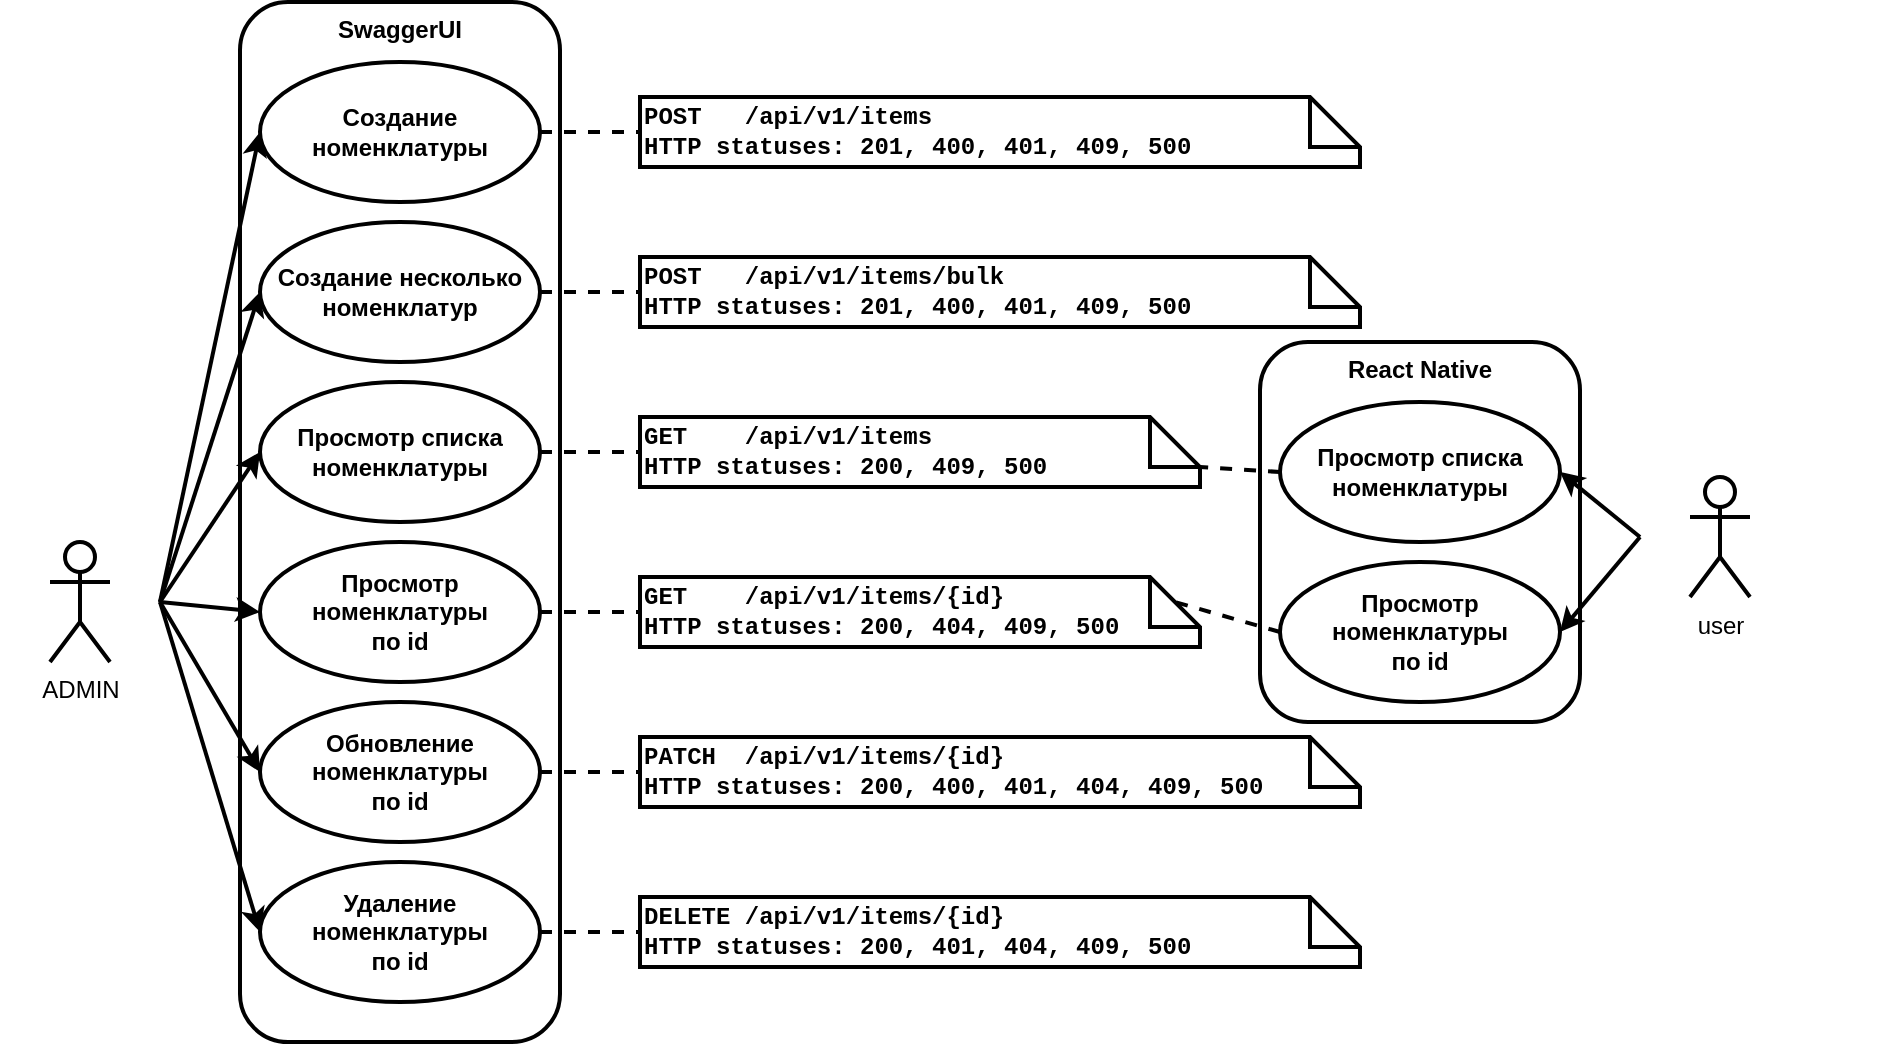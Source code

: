 <mxfile version="21.1.2" type="device">
  <diagram name="Page-1" id="-yQEPXlO2FQk3VNVWpFE">
    <mxGraphModel dx="1418" dy="828" grid="1" gridSize="10" guides="1" tooltips="1" connect="1" arrows="1" fold="1" page="1" pageScale="1" pageWidth="850" pageHeight="1100" math="0" shadow="0">
      <root>
        <mxCell id="0" />
        <mxCell id="1" parent="0" />
        <mxCell id="ty8Oa_61YEUr2Q36sO8U-11" value="&amp;nbsp;" style="html=1;whiteSpace=wrap;fillColor=none;strokeColor=none;" parent="1" vertex="1">
          <mxGeometry x="40" y="280" width="80" height="120" as="geometry" />
        </mxCell>
        <mxCell id="ty8Oa_61YEUr2Q36sO8U-4" value="SwaggerUI" style="html=1;whiteSpace=wrap;rounded=1;strokeWidth=2;fontStyle=1;verticalAlign=top;" parent="1" vertex="1">
          <mxGeometry x="160" y="40" width="160" height="520" as="geometry" />
        </mxCell>
        <mxCell id="ty8Oa_61YEUr2Q36sO8U-1" value="ADMIN" style="shape=umlActor;verticalLabelPosition=bottom;verticalAlign=top;html=1;fontStyle=0;strokeWidth=2;" parent="1" vertex="1">
          <mxGeometry x="65" y="310" width="30" height="60" as="geometry" />
        </mxCell>
        <mxCell id="ty8Oa_61YEUr2Q36sO8U-2" value="React Native" style="html=1;whiteSpace=wrap;rounded=1;strokeWidth=2;fontStyle=1;verticalAlign=top;" parent="1" vertex="1">
          <mxGeometry x="670" y="210" width="160" height="190" as="geometry" />
        </mxCell>
        <mxCell id="ty8Oa_61YEUr2Q36sO8U-30" style="rounded=0;orthogonalLoop=1;jettySize=auto;html=1;exitX=1;exitY=0.5;exitDx=0;exitDy=0;entryX=0;entryY=0.5;entryDx=0;entryDy=0;entryPerimeter=0;dashed=1;endArrow=none;endFill=0;strokeWidth=2;" parent="1" source="ty8Oa_61YEUr2Q36sO8U-3" target="ty8Oa_61YEUr2Q36sO8U-23" edge="1">
          <mxGeometry relative="1" as="geometry" />
        </mxCell>
        <mxCell id="ty8Oa_61YEUr2Q36sO8U-3" value="Создание несколько&lt;br&gt;номенклатур" style="ellipse;whiteSpace=wrap;html=1;strokeWidth=2;fontStyle=1" parent="1" vertex="1">
          <mxGeometry x="170" y="150" width="140" height="70" as="geometry" />
        </mxCell>
        <mxCell id="ty8Oa_61YEUr2Q36sO8U-31" style="rounded=0;orthogonalLoop=1;jettySize=auto;html=1;exitX=1;exitY=0.5;exitDx=0;exitDy=0;entryX=0;entryY=0.5;entryDx=0;entryDy=0;entryPerimeter=0;dashed=1;endArrow=none;endFill=0;strokeWidth=2;" parent="1" source="ty8Oa_61YEUr2Q36sO8U-5" target="ty8Oa_61YEUr2Q36sO8U-24" edge="1">
          <mxGeometry relative="1" as="geometry" />
        </mxCell>
        <mxCell id="ty8Oa_61YEUr2Q36sO8U-5" value="Просмотр списка номенклатуры" style="ellipse;whiteSpace=wrap;html=1;strokeWidth=2;fontStyle=1" parent="1" vertex="1">
          <mxGeometry x="170" y="230" width="140" height="70" as="geometry" />
        </mxCell>
        <mxCell id="fedwkJ3pUQnBemSIdSbc-8" style="rounded=0;orthogonalLoop=1;jettySize=auto;html=1;exitX=0;exitY=0.5;exitDx=0;exitDy=0;entryX=0;entryY=0;entryDx=280;entryDy=25;entryPerimeter=0;strokeWidth=2;dashed=1;endArrow=none;endFill=0;fontFamily=Courier New;" parent="1" source="ty8Oa_61YEUr2Q36sO8U-6" target="ty8Oa_61YEUr2Q36sO8U-24" edge="1">
          <mxGeometry relative="1" as="geometry">
            <mxPoint x="640" y="277.5" as="targetPoint" />
          </mxGeometry>
        </mxCell>
        <mxCell id="ty8Oa_61YEUr2Q36sO8U-6" value="Просмотр списка номенклатуры" style="ellipse;whiteSpace=wrap;html=1;strokeWidth=2;fontStyle=1" parent="1" vertex="1">
          <mxGeometry x="680" y="240" width="140" height="70" as="geometry" />
        </mxCell>
        <mxCell id="ty8Oa_61YEUr2Q36sO8U-32" style="rounded=0;orthogonalLoop=1;jettySize=auto;html=1;exitX=1;exitY=0.5;exitDx=0;exitDy=0;dashed=1;endArrow=none;endFill=0;strokeWidth=2;" parent="1" source="ty8Oa_61YEUr2Q36sO8U-7" target="ty8Oa_61YEUr2Q36sO8U-25" edge="1">
          <mxGeometry relative="1" as="geometry" />
        </mxCell>
        <mxCell id="ty8Oa_61YEUr2Q36sO8U-7" value="Просмотр номенклатуры&lt;br&gt;по id" style="ellipse;whiteSpace=wrap;html=1;strokeWidth=2;fontStyle=1" parent="1" vertex="1">
          <mxGeometry x="170" y="310" width="140" height="70" as="geometry" />
        </mxCell>
        <mxCell id="fedwkJ3pUQnBemSIdSbc-9" style="rounded=0;orthogonalLoop=1;jettySize=auto;html=1;exitX=0;exitY=0.5;exitDx=0;exitDy=0;strokeWidth=2;dashed=1;endArrow=none;endFill=0;fontFamily=Courier New;entryX=0;entryY=0;entryDx=267.5;entryDy=12.5;entryPerimeter=0;" parent="1" source="ty8Oa_61YEUr2Q36sO8U-8" target="ty8Oa_61YEUr2Q36sO8U-25" edge="1">
          <mxGeometry relative="1" as="geometry">
            <mxPoint x="640" y="350" as="targetPoint" />
          </mxGeometry>
        </mxCell>
        <mxCell id="ty8Oa_61YEUr2Q36sO8U-8" value="Просмотр номенклатуры&lt;br&gt;по id" style="ellipse;whiteSpace=wrap;html=1;strokeWidth=2;fontStyle=1" parent="1" vertex="1">
          <mxGeometry x="680" y="320" width="140" height="70" as="geometry" />
        </mxCell>
        <mxCell id="ty8Oa_61YEUr2Q36sO8U-33" style="rounded=0;orthogonalLoop=1;jettySize=auto;html=1;exitX=1;exitY=0.5;exitDx=0;exitDy=0;dashed=1;strokeWidth=2;endArrow=none;endFill=0;" parent="1" source="ty8Oa_61YEUr2Q36sO8U-9" target="ty8Oa_61YEUr2Q36sO8U-26" edge="1">
          <mxGeometry relative="1" as="geometry" />
        </mxCell>
        <mxCell id="ty8Oa_61YEUr2Q36sO8U-9" value="Обновление номенклатуры&lt;br&gt;по id" style="ellipse;whiteSpace=wrap;html=1;strokeWidth=2;fontStyle=1" parent="1" vertex="1">
          <mxGeometry x="170" y="390" width="140" height="70" as="geometry" />
        </mxCell>
        <mxCell id="ty8Oa_61YEUr2Q36sO8U-34" style="rounded=0;orthogonalLoop=1;jettySize=auto;html=1;exitX=1;exitY=0.5;exitDx=0;exitDy=0;entryX=0;entryY=0.5;entryDx=0;entryDy=0;entryPerimeter=0;dashed=1;endArrow=none;endFill=0;strokeWidth=2;" parent="1" source="ty8Oa_61YEUr2Q36sO8U-10" target="ty8Oa_61YEUr2Q36sO8U-27" edge="1">
          <mxGeometry relative="1" as="geometry" />
        </mxCell>
        <mxCell id="ty8Oa_61YEUr2Q36sO8U-10" value="Удаление номенклатуры&lt;br&gt;по id" style="ellipse;whiteSpace=wrap;html=1;strokeWidth=2;fontStyle=1" parent="1" vertex="1">
          <mxGeometry x="170" y="470" width="140" height="70" as="geometry" />
        </mxCell>
        <mxCell id="ty8Oa_61YEUr2Q36sO8U-16" style="rounded=0;orthogonalLoop=1;jettySize=auto;html=1;exitX=1;exitY=0.5;exitDx=0;exitDy=0;entryX=0;entryY=0.5;entryDx=0;entryDy=0;strokeWidth=2;" parent="1" source="ty8Oa_61YEUr2Q36sO8U-11" target="ty8Oa_61YEUr2Q36sO8U-3" edge="1">
          <mxGeometry relative="1" as="geometry" />
        </mxCell>
        <mxCell id="ty8Oa_61YEUr2Q36sO8U-17" style="rounded=0;orthogonalLoop=1;jettySize=auto;html=1;exitX=1;exitY=0.5;exitDx=0;exitDy=0;entryX=0;entryY=0.5;entryDx=0;entryDy=0;strokeWidth=2;" parent="1" source="ty8Oa_61YEUr2Q36sO8U-11" target="ty8Oa_61YEUr2Q36sO8U-5" edge="1">
          <mxGeometry relative="1" as="geometry" />
        </mxCell>
        <mxCell id="ty8Oa_61YEUr2Q36sO8U-18" style="rounded=0;orthogonalLoop=1;jettySize=auto;html=1;exitX=1;exitY=0.5;exitDx=0;exitDy=0;entryX=0;entryY=0.5;entryDx=0;entryDy=0;strokeWidth=2;" parent="1" source="ty8Oa_61YEUr2Q36sO8U-11" target="ty8Oa_61YEUr2Q36sO8U-7" edge="1">
          <mxGeometry relative="1" as="geometry" />
        </mxCell>
        <mxCell id="ty8Oa_61YEUr2Q36sO8U-19" style="rounded=0;orthogonalLoop=1;jettySize=auto;html=1;exitX=1;exitY=0.5;exitDx=0;exitDy=0;entryX=0;entryY=0.5;entryDx=0;entryDy=0;strokeWidth=2;" parent="1" source="ty8Oa_61YEUr2Q36sO8U-11" target="ty8Oa_61YEUr2Q36sO8U-9" edge="1">
          <mxGeometry relative="1" as="geometry" />
        </mxCell>
        <mxCell id="ty8Oa_61YEUr2Q36sO8U-20" style="rounded=0;orthogonalLoop=1;jettySize=auto;html=1;exitX=1;exitY=0.5;exitDx=0;exitDy=0;entryX=0;entryY=0.5;entryDx=0;entryDy=0;strokeWidth=2;" parent="1" source="ty8Oa_61YEUr2Q36sO8U-11" target="ty8Oa_61YEUr2Q36sO8U-10" edge="1">
          <mxGeometry relative="1" as="geometry" />
        </mxCell>
        <mxCell id="ty8Oa_61YEUr2Q36sO8U-23" value="POST&amp;nbsp; &amp;nbsp;/api/v1/items/bulk&lt;br&gt;HTTP statuses: 201, 400, 401, 409, 500" style="shape=note2;boundedLbl=1;whiteSpace=wrap;html=1;size=25;verticalAlign=middle;align=left;strokeWidth=2;fontStyle=1;fontFamily=Courier New;" parent="1" vertex="1">
          <mxGeometry x="360" y="167.5" width="360" height="35" as="geometry" />
        </mxCell>
        <mxCell id="ty8Oa_61YEUr2Q36sO8U-24" value="GET&amp;nbsp; &amp;nbsp; /api/v1/items&lt;br&gt;HTTP statuses: 200, 409, 500" style="shape=note2;boundedLbl=1;whiteSpace=wrap;html=1;size=25;verticalAlign=middle;align=left;strokeWidth=2;fontStyle=1;fontFamily=Courier New;" parent="1" vertex="1">
          <mxGeometry x="360" y="247.5" width="280" height="35" as="geometry" />
        </mxCell>
        <mxCell id="ty8Oa_61YEUr2Q36sO8U-25" value="GET&amp;nbsp; &amp;nbsp; /api/v1/items/{id}&lt;br&gt;HTTP statuses: 200, 404, 409, 500" style="shape=note2;boundedLbl=1;whiteSpace=wrap;html=1;size=25;verticalAlign=middle;align=left;strokeWidth=2;fontStyle=1;fontFamily=Courier New;" parent="1" vertex="1">
          <mxGeometry x="360" y="327.5" width="280" height="35" as="geometry" />
        </mxCell>
        <mxCell id="ty8Oa_61YEUr2Q36sO8U-26" value="PATCH&amp;nbsp; /api/v1/items/{id}&lt;br&gt;HTTP statuses: 200, 400, 401, 404, 409, 500" style="shape=note2;boundedLbl=1;whiteSpace=wrap;html=1;size=25;verticalAlign=middle;align=left;strokeWidth=2;fontStyle=1;fontFamily=Courier New;" parent="1" vertex="1">
          <mxGeometry x="360" y="407.5" width="360" height="35" as="geometry" />
        </mxCell>
        <mxCell id="ty8Oa_61YEUr2Q36sO8U-27" value="DELETE /api/v1/items/{id}&lt;br&gt;HTTP statuses: 200, 401, 404, 409, 500" style="shape=note2;boundedLbl=1;whiteSpace=wrap;html=1;size=25;verticalAlign=middle;align=left;strokeWidth=2;fontStyle=1;fontFamily=Courier New;" parent="1" vertex="1">
          <mxGeometry x="360" y="487.5" width="360" height="35" as="geometry" />
        </mxCell>
        <mxCell id="fedwkJ3pUQnBemSIdSbc-6" style="edgeStyle=orthogonalEdgeStyle;rounded=0;orthogonalLoop=1;jettySize=auto;html=1;exitX=1;exitY=0.5;exitDx=0;exitDy=0;entryX=0;entryY=0.5;entryDx=0;entryDy=0;entryPerimeter=0;dashed=1;strokeWidth=2;endArrow=none;endFill=0;" parent="1" source="fedwkJ3pUQnBemSIdSbc-1" target="fedwkJ3pUQnBemSIdSbc-3" edge="1">
          <mxGeometry relative="1" as="geometry" />
        </mxCell>
        <mxCell id="fedwkJ3pUQnBemSIdSbc-1" value="Создание&lt;br&gt;номенклатуры" style="ellipse;whiteSpace=wrap;html=1;strokeWidth=2;fontStyle=1" parent="1" vertex="1">
          <mxGeometry x="170" y="70" width="140" height="70" as="geometry" />
        </mxCell>
        <mxCell id="fedwkJ3pUQnBemSIdSbc-2" style="rounded=0;orthogonalLoop=1;jettySize=auto;html=1;exitX=1;exitY=0.5;exitDx=0;exitDy=0;entryX=0;entryY=0.5;entryDx=0;entryDy=0;strokeWidth=2;" parent="1" source="ty8Oa_61YEUr2Q36sO8U-11" target="fedwkJ3pUQnBemSIdSbc-1" edge="1">
          <mxGeometry relative="1" as="geometry" />
        </mxCell>
        <mxCell id="fedwkJ3pUQnBemSIdSbc-3" value="POST&amp;nbsp; &amp;nbsp;/api/v1/items&lt;br&gt;HTTP statuses: 201, 400, 401, 409, 500" style="shape=note2;boundedLbl=1;whiteSpace=wrap;html=1;size=25;verticalAlign=middle;align=left;strokeWidth=2;fontStyle=1;fontFamily=Courier New;" parent="1" vertex="1">
          <mxGeometry x="360" y="87.5" width="360" height="35" as="geometry" />
        </mxCell>
        <mxCell id="fedwkJ3pUQnBemSIdSbc-10" value="&amp;nbsp;" style="html=1;whiteSpace=wrap;fillColor=none;strokeColor=none;" parent="1" vertex="1">
          <mxGeometry x="900" y="247.5" width="80" height="120" as="geometry" />
        </mxCell>
        <mxCell id="fedwkJ3pUQnBemSIdSbc-11" value="user" style="shape=umlActor;verticalLabelPosition=bottom;verticalAlign=top;html=1;fontStyle=0;strokeWidth=2;" parent="1" vertex="1">
          <mxGeometry x="885" y="277.5" width="30" height="60" as="geometry" />
        </mxCell>
        <mxCell id="fedwkJ3pUQnBemSIdSbc-12" style="rounded=0;orthogonalLoop=1;jettySize=auto;html=1;exitX=0;exitY=0.5;exitDx=0;exitDy=0;entryX=1;entryY=0.5;entryDx=0;entryDy=0;strokeWidth=2;" parent="1" target="ty8Oa_61YEUr2Q36sO8U-6" edge="1">
          <mxGeometry relative="1" as="geometry">
            <mxPoint x="860" y="307.5" as="sourcePoint" />
          </mxGeometry>
        </mxCell>
        <mxCell id="fedwkJ3pUQnBemSIdSbc-13" style="rounded=0;orthogonalLoop=1;jettySize=auto;html=1;exitX=0;exitY=0.5;exitDx=0;exitDy=0;entryX=1;entryY=0.5;entryDx=0;entryDy=0;strokeWidth=2;" parent="1" target="ty8Oa_61YEUr2Q36sO8U-8" edge="1">
          <mxGeometry relative="1" as="geometry">
            <mxPoint x="860" y="307.5" as="sourcePoint" />
          </mxGeometry>
        </mxCell>
      </root>
    </mxGraphModel>
  </diagram>
</mxfile>
